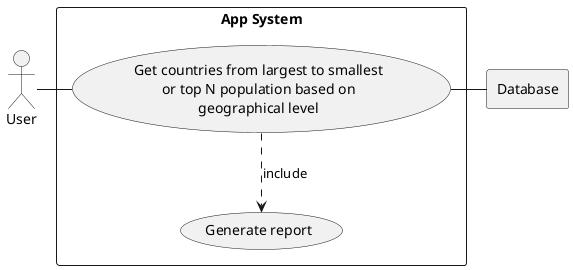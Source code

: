 @startuml

actor USR as "User"

rectangle Database

rectangle "App System" {
    usecase UC1 as "Get countries from largest to smallest
    or top N population based on
    geographical level"

    usecase UC1a as "Generate report"

    USR - UC1
    UC1 ..> UC1a : include
    UC1 - Database
}

@enduml
